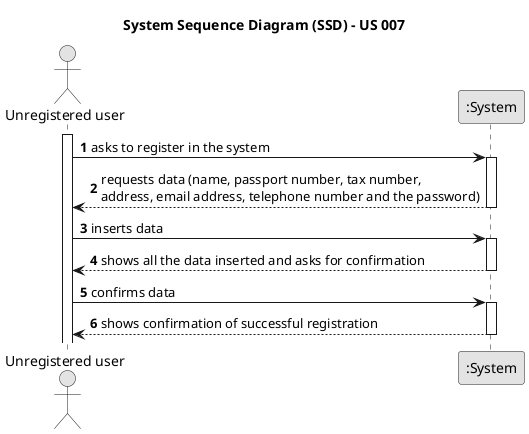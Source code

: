 @startuml
skinparam monochrome true
skinparam packageStyle rectangle
skinparam shadowing false

title System Sequence Diagram (SSD) - US 007

autonumber

actor "Unregistered user" as unregisteredUser
participant ":System" as System
activate unregisteredUser

    unregisteredUser -> System : asks to register in the system
    activate System

        System --> unregisteredUser : requests data (name, passport number, tax number, \naddress, email address, telephone number and the password)
    deactivate System

    unregisteredUser -> System : inserts data
    activate System

    System --> unregisteredUser : shows all the data inserted and asks for confirmation
    deactivate System

    unregisteredUser -> System : confirms data
    activate System

    System --> unregisteredUser : shows confirmation of successful registration
        deactivate System

@enduml